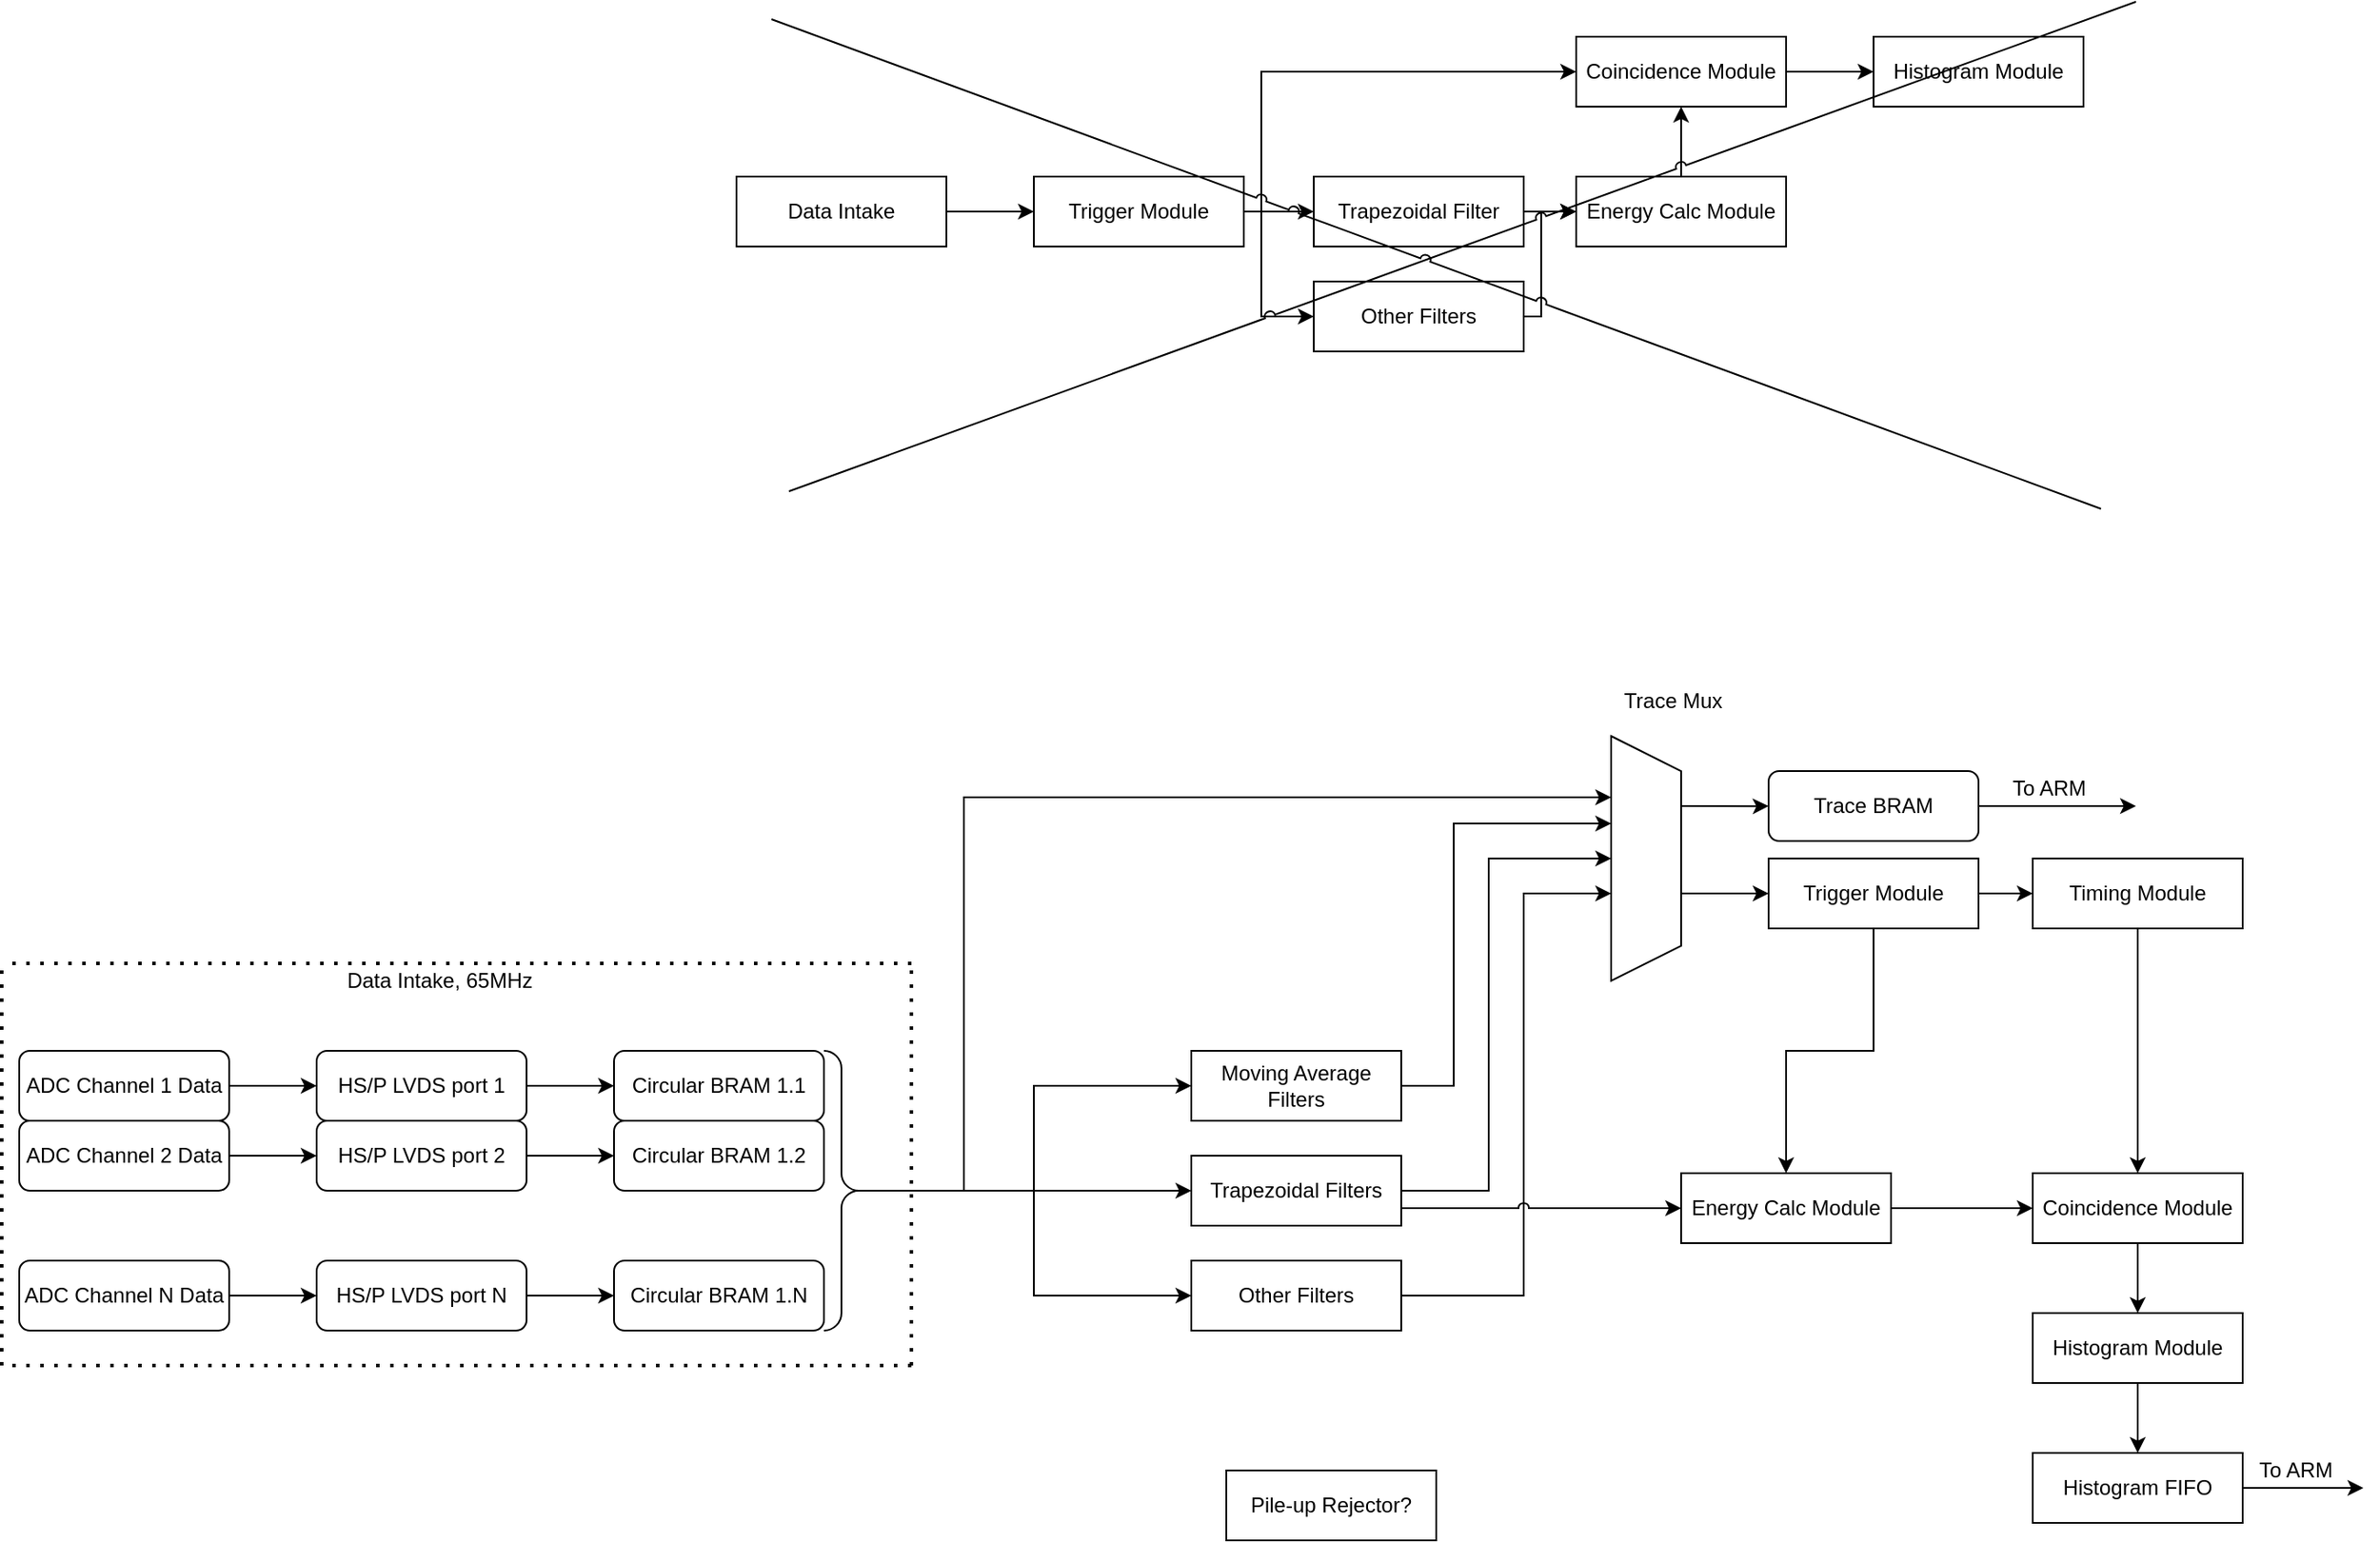 <mxfile version="18.0.0" type="device"><diagram id="C5RBs43oDa-KdzZeNtuy" name="Page-1"><mxGraphModel dx="1992" dy="1155" grid="1" gridSize="10" guides="1" tooltips="1" connect="1" arrows="1" fold="1" page="1" pageScale="1" pageWidth="827" pageHeight="1169" math="0" shadow="0"><root><mxCell id="WIyWlLk6GJQsqaUBKTNV-0"/><mxCell id="WIyWlLk6GJQsqaUBKTNV-1" parent="WIyWlLk6GJQsqaUBKTNV-0"/><mxCell id="P6KqimoVNqOsorohkCkI-9" style="edgeStyle=orthogonalEdgeStyle;rounded=0;orthogonalLoop=1;jettySize=auto;html=1;entryX=0;entryY=0.5;entryDx=0;entryDy=0;" edge="1" parent="WIyWlLk6GJQsqaUBKTNV-1" source="WIyWlLk6GJQsqaUBKTNV-3" target="P6KqimoVNqOsorohkCkI-5"><mxGeometry relative="1" as="geometry"/></mxCell><mxCell id="WIyWlLk6GJQsqaUBKTNV-3" value="ADC Channel 1 Data" style="rounded=1;whiteSpace=wrap;html=1;fontSize=12;glass=0;strokeWidth=1;shadow=0;" parent="WIyWlLk6GJQsqaUBKTNV-1" vertex="1"><mxGeometry x="40" y="610" width="120" height="40" as="geometry"/></mxCell><mxCell id="P6KqimoVNqOsorohkCkI-10" style="edgeStyle=orthogonalEdgeStyle;rounded=0;orthogonalLoop=1;jettySize=auto;html=1;entryX=0;entryY=0.5;entryDx=0;entryDy=0;" edge="1" parent="WIyWlLk6GJQsqaUBKTNV-1" source="P6KqimoVNqOsorohkCkI-0" target="P6KqimoVNqOsorohkCkI-6"><mxGeometry relative="1" as="geometry"/></mxCell><mxCell id="P6KqimoVNqOsorohkCkI-0" value="ADC Channel 2 Data" style="rounded=1;whiteSpace=wrap;html=1;fontSize=12;glass=0;strokeWidth=1;shadow=0;" vertex="1" parent="WIyWlLk6GJQsqaUBKTNV-1"><mxGeometry x="40" y="650" width="120" height="40" as="geometry"/></mxCell><mxCell id="P6KqimoVNqOsorohkCkI-11" style="edgeStyle=orthogonalEdgeStyle;rounded=0;orthogonalLoop=1;jettySize=auto;html=1;entryX=0;entryY=0.5;entryDx=0;entryDy=0;" edge="1" parent="WIyWlLk6GJQsqaUBKTNV-1" source="P6KqimoVNqOsorohkCkI-1" target="P6KqimoVNqOsorohkCkI-7"><mxGeometry relative="1" as="geometry"/></mxCell><mxCell id="P6KqimoVNqOsorohkCkI-1" value="ADC Channel N Data" style="rounded=1;whiteSpace=wrap;html=1;fontSize=12;glass=0;strokeWidth=1;shadow=0;" vertex="1" parent="WIyWlLk6GJQsqaUBKTNV-1"><mxGeometry x="40" y="730" width="120" height="40" as="geometry"/></mxCell><mxCell id="P6KqimoVNqOsorohkCkI-3" value="" style="shape=image;html=1;verticalAlign=top;verticalLabelPosition=bottom;labelBackgroundColor=#ffffff;imageAspect=0;aspect=fixed;image=https://cdn2.iconfinder.com/data/icons/essential-web-5/50/more-dot-tripple-many-detail-128.png;direction=south;" vertex="1" parent="WIyWlLk6GJQsqaUBKTNV-1"><mxGeometry x="80" y="690" width="40" height="40" as="geometry"/></mxCell><mxCell id="P6KqimoVNqOsorohkCkI-15" style="edgeStyle=orthogonalEdgeStyle;rounded=0;orthogonalLoop=1;jettySize=auto;html=1;entryX=0;entryY=0.5;entryDx=0;entryDy=0;" edge="1" parent="WIyWlLk6GJQsqaUBKTNV-1" source="P6KqimoVNqOsorohkCkI-5" target="P6KqimoVNqOsorohkCkI-14"><mxGeometry relative="1" as="geometry"/></mxCell><mxCell id="P6KqimoVNqOsorohkCkI-5" value="HS/P LVDS port 1" style="rounded=1;whiteSpace=wrap;html=1;fontSize=12;glass=0;strokeWidth=1;shadow=0;" vertex="1" parent="WIyWlLk6GJQsqaUBKTNV-1"><mxGeometry x="210" y="610" width="120" height="40" as="geometry"/></mxCell><mxCell id="P6KqimoVNqOsorohkCkI-18" style="edgeStyle=orthogonalEdgeStyle;rounded=0;orthogonalLoop=1;jettySize=auto;html=1;entryX=0;entryY=0.5;entryDx=0;entryDy=0;" edge="1" parent="WIyWlLk6GJQsqaUBKTNV-1" source="P6KqimoVNqOsorohkCkI-6" target="P6KqimoVNqOsorohkCkI-16"><mxGeometry relative="1" as="geometry"/></mxCell><mxCell id="P6KqimoVNqOsorohkCkI-6" value="HS/P LVDS port 2" style="rounded=1;whiteSpace=wrap;html=1;fontSize=12;glass=0;strokeWidth=1;shadow=0;" vertex="1" parent="WIyWlLk6GJQsqaUBKTNV-1"><mxGeometry x="210" y="650" width="120" height="40" as="geometry"/></mxCell><mxCell id="P6KqimoVNqOsorohkCkI-19" style="edgeStyle=orthogonalEdgeStyle;rounded=0;orthogonalLoop=1;jettySize=auto;html=1;entryX=0;entryY=0.5;entryDx=0;entryDy=0;" edge="1" parent="WIyWlLk6GJQsqaUBKTNV-1" source="P6KqimoVNqOsorohkCkI-7" target="P6KqimoVNqOsorohkCkI-17"><mxGeometry relative="1" as="geometry"/></mxCell><mxCell id="P6KqimoVNqOsorohkCkI-7" value="HS/P LVDS port N" style="rounded=1;whiteSpace=wrap;html=1;fontSize=12;glass=0;strokeWidth=1;shadow=0;" vertex="1" parent="WIyWlLk6GJQsqaUBKTNV-1"><mxGeometry x="210" y="730" width="120" height="40" as="geometry"/></mxCell><mxCell id="P6KqimoVNqOsorohkCkI-8" value="" style="shape=image;html=1;verticalAlign=top;verticalLabelPosition=bottom;labelBackgroundColor=#ffffff;imageAspect=0;aspect=fixed;image=https://cdn2.iconfinder.com/data/icons/essential-web-5/50/more-dot-tripple-many-detail-128.png;direction=south;" vertex="1" parent="WIyWlLk6GJQsqaUBKTNV-1"><mxGeometry x="250" y="690" width="40" height="40" as="geometry"/></mxCell><mxCell id="P6KqimoVNqOsorohkCkI-14" value="Circular BRAM 1.1" style="rounded=1;whiteSpace=wrap;html=1;fontSize=12;glass=0;strokeWidth=1;shadow=0;" vertex="1" parent="WIyWlLk6GJQsqaUBKTNV-1"><mxGeometry x="380" y="610" width="120" height="40" as="geometry"/></mxCell><mxCell id="P6KqimoVNqOsorohkCkI-16" value="Circular BRAM 1.2" style="rounded=1;whiteSpace=wrap;html=1;fontSize=12;glass=0;strokeWidth=1;shadow=0;" vertex="1" parent="WIyWlLk6GJQsqaUBKTNV-1"><mxGeometry x="380" y="650" width="120" height="40" as="geometry"/></mxCell><mxCell id="P6KqimoVNqOsorohkCkI-17" value="Circular BRAM 1.N" style="rounded=1;whiteSpace=wrap;html=1;fontSize=12;glass=0;strokeWidth=1;shadow=0;" vertex="1" parent="WIyWlLk6GJQsqaUBKTNV-1"><mxGeometry x="380" y="730" width="120" height="40" as="geometry"/></mxCell><mxCell id="P6KqimoVNqOsorohkCkI-20" value="" style="shape=image;html=1;verticalAlign=top;verticalLabelPosition=bottom;labelBackgroundColor=#ffffff;imageAspect=0;aspect=fixed;image=https://cdn2.iconfinder.com/data/icons/essential-web-5/50/more-dot-tripple-many-detail-128.png;direction=south;" vertex="1" parent="WIyWlLk6GJQsqaUBKTNV-1"><mxGeometry x="420" y="690" width="40" height="40" as="geometry"/></mxCell><mxCell id="P6KqimoVNqOsorohkCkI-61" style="edgeStyle=orthogonalEdgeStyle;rounded=0;orthogonalLoop=1;jettySize=auto;html=1;entryX=0;entryY=0.5;entryDx=0;entryDy=0;" edge="1" parent="WIyWlLk6GJQsqaUBKTNV-1" source="P6KqimoVNqOsorohkCkI-21" target="P6KqimoVNqOsorohkCkI-55"><mxGeometry relative="1" as="geometry"><Array as="points"><mxPoint x="620" y="690"/><mxPoint x="620" y="630"/></Array></mxGeometry></mxCell><mxCell id="P6KqimoVNqOsorohkCkI-62" style="edgeStyle=orthogonalEdgeStyle;rounded=0;orthogonalLoop=1;jettySize=auto;html=1;entryX=0;entryY=0.5;entryDx=0;entryDy=0;" edge="1" parent="WIyWlLk6GJQsqaUBKTNV-1" source="P6KqimoVNqOsorohkCkI-21" target="P6KqimoVNqOsorohkCkI-53"><mxGeometry relative="1" as="geometry"/></mxCell><mxCell id="P6KqimoVNqOsorohkCkI-63" style="edgeStyle=orthogonalEdgeStyle;rounded=0;orthogonalLoop=1;jettySize=auto;html=1;entryX=0;entryY=0.5;entryDx=0;entryDy=0;" edge="1" parent="WIyWlLk6GJQsqaUBKTNV-1" source="P6KqimoVNqOsorohkCkI-21" target="P6KqimoVNqOsorohkCkI-54"><mxGeometry relative="1" as="geometry"><Array as="points"><mxPoint x="620" y="690"/><mxPoint x="620" y="750"/></Array></mxGeometry></mxCell><mxCell id="P6KqimoVNqOsorohkCkI-80" style="edgeStyle=orthogonalEdgeStyle;rounded=0;jumpStyle=arc;jumpSize=6;orthogonalLoop=1;jettySize=auto;html=1;entryX=0.25;entryY=1;entryDx=0;entryDy=0;" edge="1" parent="WIyWlLk6GJQsqaUBKTNV-1" source="P6KqimoVNqOsorohkCkI-21" target="P6KqimoVNqOsorohkCkI-56"><mxGeometry relative="1" as="geometry"><mxPoint x="570" y="480" as="targetPoint"/><Array as="points"><mxPoint x="580" y="690"/><mxPoint x="580" y="465"/></Array></mxGeometry></mxCell><mxCell id="P6KqimoVNqOsorohkCkI-21" value="" style="labelPosition=right;align=left;strokeWidth=1;shape=mxgraph.mockup.markup.curlyBrace;html=1;shadow=0;dashed=0;strokeColor=#000000;direction=south;" vertex="1" parent="WIyWlLk6GJQsqaUBKTNV-1"><mxGeometry x="500" y="610" width="20" height="160" as="geometry"/></mxCell><mxCell id="P6KqimoVNqOsorohkCkI-22" value="" style="endArrow=none;dashed=1;html=1;dashPattern=1 3;strokeWidth=2;rounded=0;" edge="1" parent="WIyWlLk6GJQsqaUBKTNV-1"><mxGeometry width="50" height="50" relative="1" as="geometry"><mxPoint x="30" y="790" as="sourcePoint"/><mxPoint x="30" y="560" as="targetPoint"/></mxGeometry></mxCell><mxCell id="P6KqimoVNqOsorohkCkI-23" value="" style="endArrow=none;dashed=1;html=1;dashPattern=1 3;strokeWidth=2;rounded=0;" edge="1" parent="WIyWlLk6GJQsqaUBKTNV-1"><mxGeometry width="50" height="50" relative="1" as="geometry"><mxPoint x="550" y="790" as="sourcePoint"/><mxPoint x="550" y="560" as="targetPoint"/></mxGeometry></mxCell><mxCell id="P6KqimoVNqOsorohkCkI-24" value="" style="endArrow=none;dashed=1;html=1;dashPattern=1 3;strokeWidth=2;rounded=0;" edge="1" parent="WIyWlLk6GJQsqaUBKTNV-1"><mxGeometry width="50" height="50" relative="1" as="geometry"><mxPoint x="550" y="790" as="sourcePoint"/><mxPoint x="30" y="790" as="targetPoint"/></mxGeometry></mxCell><mxCell id="P6KqimoVNqOsorohkCkI-25" value="" style="endArrow=none;dashed=1;html=1;dashPattern=1 3;strokeWidth=2;rounded=0;" edge="1" parent="WIyWlLk6GJQsqaUBKTNV-1"><mxGeometry width="50" height="50" relative="1" as="geometry"><mxPoint x="550" y="560" as="sourcePoint"/><mxPoint x="30" y="560" as="targetPoint"/></mxGeometry></mxCell><mxCell id="P6KqimoVNqOsorohkCkI-26" value="Data Intake, 65MHz" style="text;html=1;align=center;verticalAlign=middle;resizable=0;points=[];autosize=1;strokeColor=none;fillColor=none;" vertex="1" parent="WIyWlLk6GJQsqaUBKTNV-1"><mxGeometry x="220" y="560" width="120" height="20" as="geometry"/></mxCell><mxCell id="P6KqimoVNqOsorohkCkI-35" style="edgeStyle=orthogonalEdgeStyle;rounded=0;orthogonalLoop=1;jettySize=auto;html=1;entryX=0;entryY=0.5;entryDx=0;entryDy=0;" edge="1" parent="WIyWlLk6GJQsqaUBKTNV-1" source="P6KqimoVNqOsorohkCkI-28" target="P6KqimoVNqOsorohkCkI-30"><mxGeometry relative="1" as="geometry"><Array as="points"><mxPoint x="750" y="130"/><mxPoint x="750" y="50"/></Array></mxGeometry></mxCell><mxCell id="P6KqimoVNqOsorohkCkI-39" style="edgeStyle=orthogonalEdgeStyle;rounded=0;orthogonalLoop=1;jettySize=auto;html=1;entryX=0;entryY=0.5;entryDx=0;entryDy=0;" edge="1" parent="WIyWlLk6GJQsqaUBKTNV-1" source="P6KqimoVNqOsorohkCkI-28" target="P6KqimoVNqOsorohkCkI-29"><mxGeometry relative="1" as="geometry"/></mxCell><mxCell id="P6KqimoVNqOsorohkCkI-42" style="edgeStyle=orthogonalEdgeStyle;rounded=0;orthogonalLoop=1;jettySize=auto;html=1;entryX=0;entryY=0.5;entryDx=0;entryDy=0;" edge="1" parent="WIyWlLk6GJQsqaUBKTNV-1" source="P6KqimoVNqOsorohkCkI-28" target="P6KqimoVNqOsorohkCkI-41"><mxGeometry relative="1" as="geometry"><Array as="points"><mxPoint x="750" y="130"/><mxPoint x="750" y="190"/></Array></mxGeometry></mxCell><mxCell id="P6KqimoVNqOsorohkCkI-28" value="Trigger Module" style="rounded=0;whiteSpace=wrap;html=1;strokeColor=#000000;strokeWidth=1;" vertex="1" parent="WIyWlLk6GJQsqaUBKTNV-1"><mxGeometry x="620" y="110" width="120" height="40" as="geometry"/></mxCell><mxCell id="P6KqimoVNqOsorohkCkI-33" style="edgeStyle=orthogonalEdgeStyle;rounded=0;orthogonalLoop=1;jettySize=auto;html=1;entryX=0;entryY=0.5;entryDx=0;entryDy=0;" edge="1" parent="WIyWlLk6GJQsqaUBKTNV-1" source="P6KqimoVNqOsorohkCkI-29" target="P6KqimoVNqOsorohkCkI-31"><mxGeometry relative="1" as="geometry"/></mxCell><mxCell id="P6KqimoVNqOsorohkCkI-29" value="Trapezoidal Filter" style="rounded=0;whiteSpace=wrap;html=1;strokeColor=#000000;strokeWidth=1;" vertex="1" parent="WIyWlLk6GJQsqaUBKTNV-1"><mxGeometry x="780" y="110" width="120" height="40" as="geometry"/></mxCell><mxCell id="P6KqimoVNqOsorohkCkI-38" style="edgeStyle=orthogonalEdgeStyle;rounded=0;orthogonalLoop=1;jettySize=auto;html=1;entryX=0;entryY=0.5;entryDx=0;entryDy=0;" edge="1" parent="WIyWlLk6GJQsqaUBKTNV-1" source="P6KqimoVNqOsorohkCkI-30" target="P6KqimoVNqOsorohkCkI-37"><mxGeometry relative="1" as="geometry"/></mxCell><mxCell id="P6KqimoVNqOsorohkCkI-30" value="Coincidence Module" style="rounded=0;whiteSpace=wrap;html=1;strokeColor=#000000;strokeWidth=1;" vertex="1" parent="WIyWlLk6GJQsqaUBKTNV-1"><mxGeometry x="930" y="30" width="120" height="40" as="geometry"/></mxCell><mxCell id="P6KqimoVNqOsorohkCkI-36" style="edgeStyle=orthogonalEdgeStyle;rounded=0;orthogonalLoop=1;jettySize=auto;html=1;entryX=0.5;entryY=1;entryDx=0;entryDy=0;" edge="1" parent="WIyWlLk6GJQsqaUBKTNV-1" source="P6KqimoVNqOsorohkCkI-31" target="P6KqimoVNqOsorohkCkI-30"><mxGeometry relative="1" as="geometry"/></mxCell><mxCell id="P6KqimoVNqOsorohkCkI-31" value="Energy Calc Module" style="rounded=0;whiteSpace=wrap;html=1;strokeColor=#000000;strokeWidth=1;" vertex="1" parent="WIyWlLk6GJQsqaUBKTNV-1"><mxGeometry x="930" y="110" width="120" height="40" as="geometry"/></mxCell><mxCell id="P6KqimoVNqOsorohkCkI-37" value="Histogram Module" style="rounded=0;whiteSpace=wrap;html=1;strokeColor=#000000;strokeWidth=1;" vertex="1" parent="WIyWlLk6GJQsqaUBKTNV-1"><mxGeometry x="1100" y="30" width="120" height="40" as="geometry"/></mxCell><mxCell id="P6KqimoVNqOsorohkCkI-43" style="edgeStyle=orthogonalEdgeStyle;rounded=0;orthogonalLoop=1;jettySize=auto;html=1;entryX=0;entryY=0.5;entryDx=0;entryDy=0;" edge="1" parent="WIyWlLk6GJQsqaUBKTNV-1" source="P6KqimoVNqOsorohkCkI-41" target="P6KqimoVNqOsorohkCkI-31"><mxGeometry relative="1" as="geometry"><Array as="points"><mxPoint x="910" y="190"/><mxPoint x="910" y="130"/></Array></mxGeometry></mxCell><mxCell id="P6KqimoVNqOsorohkCkI-41" value="Other Filters" style="rounded=0;whiteSpace=wrap;html=1;strokeColor=#000000;strokeWidth=1;" vertex="1" parent="WIyWlLk6GJQsqaUBKTNV-1"><mxGeometry x="780" y="170" width="120" height="40" as="geometry"/></mxCell><mxCell id="P6KqimoVNqOsorohkCkI-45" style="edgeStyle=orthogonalEdgeStyle;rounded=0;orthogonalLoop=1;jettySize=auto;html=1;entryX=0;entryY=0.5;entryDx=0;entryDy=0;" edge="1" parent="WIyWlLk6GJQsqaUBKTNV-1" source="P6KqimoVNqOsorohkCkI-44" target="P6KqimoVNqOsorohkCkI-28"><mxGeometry relative="1" as="geometry"/></mxCell><mxCell id="P6KqimoVNqOsorohkCkI-44" value="Data Intake" style="rounded=0;whiteSpace=wrap;html=1;strokeColor=#000000;strokeWidth=1;" vertex="1" parent="WIyWlLk6GJQsqaUBKTNV-1"><mxGeometry x="450" y="110" width="120" height="40" as="geometry"/></mxCell><mxCell id="P6KqimoVNqOsorohkCkI-59" style="edgeStyle=orthogonalEdgeStyle;rounded=0;orthogonalLoop=1;jettySize=auto;html=1;entryX=0.5;entryY=1;entryDx=0;entryDy=0;" edge="1" parent="WIyWlLk6GJQsqaUBKTNV-1" source="P6KqimoVNqOsorohkCkI-53" target="P6KqimoVNqOsorohkCkI-56"><mxGeometry relative="1" as="geometry"><Array as="points"><mxPoint x="880" y="690"/><mxPoint x="880" y="500"/></Array></mxGeometry></mxCell><mxCell id="P6KqimoVNqOsorohkCkI-53" value="Trapezoidal Filters" style="rounded=0;whiteSpace=wrap;html=1;strokeColor=#000000;strokeWidth=1;" vertex="1" parent="WIyWlLk6GJQsqaUBKTNV-1"><mxGeometry x="710" y="670" width="120" height="40" as="geometry"/></mxCell><mxCell id="P6KqimoVNqOsorohkCkI-60" style="edgeStyle=orthogonalEdgeStyle;rounded=0;orthogonalLoop=1;jettySize=auto;html=1;entryX=0.643;entryY=1;entryDx=0;entryDy=0;entryPerimeter=0;" edge="1" parent="WIyWlLk6GJQsqaUBKTNV-1" source="P6KqimoVNqOsorohkCkI-54" target="P6KqimoVNqOsorohkCkI-56"><mxGeometry relative="1" as="geometry"><mxPoint x="950" y="530" as="targetPoint"/><Array as="points"><mxPoint x="900" y="750"/><mxPoint x="900" y="520"/></Array></mxGeometry></mxCell><mxCell id="P6KqimoVNqOsorohkCkI-54" value="Other Filters" style="rounded=0;whiteSpace=wrap;html=1;strokeColor=#000000;strokeWidth=1;" vertex="1" parent="WIyWlLk6GJQsqaUBKTNV-1"><mxGeometry x="710" y="730" width="120" height="40" as="geometry"/></mxCell><mxCell id="P6KqimoVNqOsorohkCkI-58" style="edgeStyle=orthogonalEdgeStyle;rounded=0;orthogonalLoop=1;jettySize=auto;html=1;" edge="1" parent="WIyWlLk6GJQsqaUBKTNV-1" source="P6KqimoVNqOsorohkCkI-55"><mxGeometry relative="1" as="geometry"><mxPoint x="950" y="480" as="targetPoint"/><Array as="points"><mxPoint x="860" y="630"/><mxPoint x="860" y="480"/><mxPoint x="949" y="480"/></Array></mxGeometry></mxCell><mxCell id="P6KqimoVNqOsorohkCkI-55" value="Moving Average Filters" style="rounded=0;whiteSpace=wrap;html=1;strokeColor=#000000;strokeWidth=1;" vertex="1" parent="WIyWlLk6GJQsqaUBKTNV-1"><mxGeometry x="710" y="610" width="120" height="40" as="geometry"/></mxCell><mxCell id="P6KqimoVNqOsorohkCkI-82" style="edgeStyle=orthogonalEdgeStyle;rounded=0;jumpStyle=arc;jumpSize=6;orthogonalLoop=1;jettySize=auto;html=1;entryX=0;entryY=0.5;entryDx=0;entryDy=0;" edge="1" parent="WIyWlLk6GJQsqaUBKTNV-1" source="P6KqimoVNqOsorohkCkI-56" target="P6KqimoVNqOsorohkCkI-81"><mxGeometry relative="1" as="geometry"><Array as="points"><mxPoint x="1010" y="520"/><mxPoint x="1010" y="520"/></Array></mxGeometry></mxCell><mxCell id="P6KqimoVNqOsorohkCkI-56" value="" style="shape=trapezoid;perimeter=trapezoidPerimeter;whiteSpace=wrap;html=1;fixedSize=1;strokeColor=#000000;strokeWidth=1;direction=south;" vertex="1" parent="WIyWlLk6GJQsqaUBKTNV-1"><mxGeometry x="950" y="430" width="40" height="140" as="geometry"/></mxCell><mxCell id="P6KqimoVNqOsorohkCkI-57" value="Trace Mux" style="text;html=1;align=center;verticalAlign=middle;resizable=0;points=[];autosize=1;strokeColor=none;fillColor=none;" vertex="1" parent="WIyWlLk6GJQsqaUBKTNV-1"><mxGeometry x="950" y="400" width="70" height="20" as="geometry"/></mxCell><mxCell id="P6KqimoVNqOsorohkCkI-87" style="edgeStyle=orthogonalEdgeStyle;rounded=0;jumpStyle=arc;jumpSize=6;orthogonalLoop=1;jettySize=auto;html=1;" edge="1" parent="WIyWlLk6GJQsqaUBKTNV-1" source="P6KqimoVNqOsorohkCkI-64"><mxGeometry relative="1" as="geometry"><mxPoint x="1250" y="470" as="targetPoint"/></mxGeometry></mxCell><mxCell id="P6KqimoVNqOsorohkCkI-64" value="Trace BRAM" style="rounded=1;whiteSpace=wrap;html=1;fontSize=12;glass=0;strokeWidth=1;shadow=0;" vertex="1" parent="WIyWlLk6GJQsqaUBKTNV-1"><mxGeometry x="1040" y="450" width="120" height="40" as="geometry"/></mxCell><mxCell id="P6KqimoVNqOsorohkCkI-70" style="edgeStyle=orthogonalEdgeStyle;rounded=0;jumpStyle=arc;orthogonalLoop=1;jettySize=auto;html=1;jumpSize=6;entryX=0;entryY=0.5;entryDx=0;entryDy=0;" edge="1" parent="WIyWlLk6GJQsqaUBKTNV-1" source="P6KqimoVNqOsorohkCkI-53" target="P6KqimoVNqOsorohkCkI-72"><mxGeometry relative="1" as="geometry"><mxPoint x="950" y="700" as="targetPoint"/><Array as="points"><mxPoint x="890" y="700"/><mxPoint x="890" y="700"/></Array></mxGeometry></mxCell><mxCell id="P6KqimoVNqOsorohkCkI-74" style="edgeStyle=orthogonalEdgeStyle;rounded=0;jumpStyle=arc;jumpSize=6;orthogonalLoop=1;jettySize=auto;html=1;entryX=0;entryY=0.5;entryDx=0;entryDy=0;" edge="1" parent="WIyWlLk6GJQsqaUBKTNV-1" source="P6KqimoVNqOsorohkCkI-72" target="P6KqimoVNqOsorohkCkI-73"><mxGeometry relative="1" as="geometry"/></mxCell><mxCell id="P6KqimoVNqOsorohkCkI-72" value="Energy Calc Module" style="rounded=0;whiteSpace=wrap;html=1;strokeColor=#000000;strokeWidth=1;" vertex="1" parent="WIyWlLk6GJQsqaUBKTNV-1"><mxGeometry x="990" y="680" width="120" height="40" as="geometry"/></mxCell><mxCell id="P6KqimoVNqOsorohkCkI-76" style="edgeStyle=orthogonalEdgeStyle;rounded=0;jumpStyle=arc;jumpSize=6;orthogonalLoop=1;jettySize=auto;html=1;entryX=0.5;entryY=0;entryDx=0;entryDy=0;" edge="1" parent="WIyWlLk6GJQsqaUBKTNV-1" source="P6KqimoVNqOsorohkCkI-73" target="P6KqimoVNqOsorohkCkI-75"><mxGeometry relative="1" as="geometry"/></mxCell><mxCell id="P6KqimoVNqOsorohkCkI-73" value="Coincidence Module" style="rounded=0;whiteSpace=wrap;html=1;strokeColor=#000000;strokeWidth=1;" vertex="1" parent="WIyWlLk6GJQsqaUBKTNV-1"><mxGeometry x="1191" y="680" width="120" height="40" as="geometry"/></mxCell><mxCell id="P6KqimoVNqOsorohkCkI-77" style="edgeStyle=orthogonalEdgeStyle;rounded=0;jumpStyle=arc;jumpSize=6;orthogonalLoop=1;jettySize=auto;html=1;entryX=0.5;entryY=0;entryDx=0;entryDy=0;" edge="1" parent="WIyWlLk6GJQsqaUBKTNV-1" source="P6KqimoVNqOsorohkCkI-75" target="P6KqimoVNqOsorohkCkI-78"><mxGeometry relative="1" as="geometry"><mxPoint x="1560" y="700" as="targetPoint"/></mxGeometry></mxCell><mxCell id="P6KqimoVNqOsorohkCkI-75" value="Histogram Module" style="rounded=0;whiteSpace=wrap;html=1;strokeColor=#000000;strokeWidth=1;" vertex="1" parent="WIyWlLk6GJQsqaUBKTNV-1"><mxGeometry x="1191" y="760" width="120" height="40" as="geometry"/></mxCell><mxCell id="P6KqimoVNqOsorohkCkI-89" style="edgeStyle=orthogonalEdgeStyle;rounded=0;jumpStyle=arc;jumpSize=6;orthogonalLoop=1;jettySize=auto;html=1;" edge="1" parent="WIyWlLk6GJQsqaUBKTNV-1" source="P6KqimoVNqOsorohkCkI-78"><mxGeometry relative="1" as="geometry"><mxPoint x="1380" y="860" as="targetPoint"/></mxGeometry></mxCell><mxCell id="P6KqimoVNqOsorohkCkI-78" value="Histogram FIFO" style="rounded=0;whiteSpace=wrap;html=1;strokeColor=#000000;strokeWidth=1;" vertex="1" parent="WIyWlLk6GJQsqaUBKTNV-1"><mxGeometry x="1191" y="840" width="120" height="40" as="geometry"/></mxCell><mxCell id="P6KqimoVNqOsorohkCkI-79" style="edgeStyle=orthogonalEdgeStyle;rounded=0;jumpStyle=arc;jumpSize=6;orthogonalLoop=1;jettySize=auto;html=1;exitX=0.5;exitY=1;exitDx=0;exitDy=0;" edge="1" parent="WIyWlLk6GJQsqaUBKTNV-1" source="P6KqimoVNqOsorohkCkI-75" target="P6KqimoVNqOsorohkCkI-75"><mxGeometry relative="1" as="geometry"/></mxCell><mxCell id="P6KqimoVNqOsorohkCkI-83" style="edgeStyle=orthogonalEdgeStyle;rounded=0;jumpStyle=arc;jumpSize=6;orthogonalLoop=1;jettySize=auto;html=1;" edge="1" parent="WIyWlLk6GJQsqaUBKTNV-1" target="P6KqimoVNqOsorohkCkI-64"><mxGeometry relative="1" as="geometry"><mxPoint x="990" y="470" as="sourcePoint"/></mxGeometry></mxCell><mxCell id="P6KqimoVNqOsorohkCkI-86" style="edgeStyle=orthogonalEdgeStyle;rounded=0;jumpStyle=arc;jumpSize=6;orthogonalLoop=1;jettySize=auto;html=1;entryX=0;entryY=0.5;entryDx=0;entryDy=0;" edge="1" parent="WIyWlLk6GJQsqaUBKTNV-1" source="P6KqimoVNqOsorohkCkI-81" target="P6KqimoVNqOsorohkCkI-84"><mxGeometry relative="1" as="geometry"/></mxCell><mxCell id="P6KqimoVNqOsorohkCkI-95" style="edgeStyle=orthogonalEdgeStyle;rounded=0;jumpStyle=arc;jumpSize=6;orthogonalLoop=1;jettySize=auto;html=1;entryX=0.5;entryY=0;entryDx=0;entryDy=0;" edge="1" parent="WIyWlLk6GJQsqaUBKTNV-1" source="P6KqimoVNqOsorohkCkI-81" target="P6KqimoVNqOsorohkCkI-72"><mxGeometry relative="1" as="geometry"/></mxCell><mxCell id="P6KqimoVNqOsorohkCkI-81" value="Trigger Module" style="rounded=0;whiteSpace=wrap;html=1;strokeColor=#000000;strokeWidth=1;" vertex="1" parent="WIyWlLk6GJQsqaUBKTNV-1"><mxGeometry x="1040" y="500" width="120" height="40" as="geometry"/></mxCell><mxCell id="P6KqimoVNqOsorohkCkI-85" style="edgeStyle=orthogonalEdgeStyle;rounded=0;jumpStyle=arc;jumpSize=6;orthogonalLoop=1;jettySize=auto;html=1;" edge="1" parent="WIyWlLk6GJQsqaUBKTNV-1" source="P6KqimoVNqOsorohkCkI-84" target="P6KqimoVNqOsorohkCkI-73"><mxGeometry relative="1" as="geometry"/></mxCell><mxCell id="P6KqimoVNqOsorohkCkI-84" value="Timing Module" style="rounded=0;whiteSpace=wrap;html=1;strokeColor=#000000;strokeWidth=1;" vertex="1" parent="WIyWlLk6GJQsqaUBKTNV-1"><mxGeometry x="1191" y="500" width="120" height="40" as="geometry"/></mxCell><mxCell id="P6KqimoVNqOsorohkCkI-88" value="To ARM" style="text;html=1;align=center;verticalAlign=middle;resizable=0;points=[];autosize=1;strokeColor=none;fillColor=none;" vertex="1" parent="WIyWlLk6GJQsqaUBKTNV-1"><mxGeometry x="1170" y="450" width="60" height="20" as="geometry"/></mxCell><mxCell id="P6KqimoVNqOsorohkCkI-90" value="To ARM" style="text;html=1;align=center;verticalAlign=middle;resizable=0;points=[];autosize=1;strokeColor=none;fillColor=none;" vertex="1" parent="WIyWlLk6GJQsqaUBKTNV-1"><mxGeometry x="1311" y="840" width="60" height="20" as="geometry"/></mxCell><mxCell id="P6KqimoVNqOsorohkCkI-94" value="Pile-up Rejector?" style="rounded=0;whiteSpace=wrap;html=1;strokeColor=#000000;strokeWidth=1;" vertex="1" parent="WIyWlLk6GJQsqaUBKTNV-1"><mxGeometry x="730" y="850" width="120" height="40" as="geometry"/></mxCell><mxCell id="P6KqimoVNqOsorohkCkI-96" value="" style="endArrow=none;html=1;rounded=0;jumpStyle=arc;jumpSize=6;" edge="1" parent="WIyWlLk6GJQsqaUBKTNV-1"><mxGeometry width="50" height="50" relative="1" as="geometry"><mxPoint x="480" y="290" as="sourcePoint"/><mxPoint x="1250" y="10" as="targetPoint"/><Array as="points"><mxPoint x="480" y="290"/></Array></mxGeometry></mxCell><mxCell id="P6KqimoVNqOsorohkCkI-99" value="" style="endArrow=none;html=1;rounded=0;jumpStyle=arc;jumpSize=6;" edge="1" parent="WIyWlLk6GJQsqaUBKTNV-1"><mxGeometry width="50" height="50" relative="1" as="geometry"><mxPoint x="470" y="20" as="sourcePoint"/><mxPoint x="1230" y="300" as="targetPoint"/></mxGeometry></mxCell></root></mxGraphModel></diagram></mxfile>